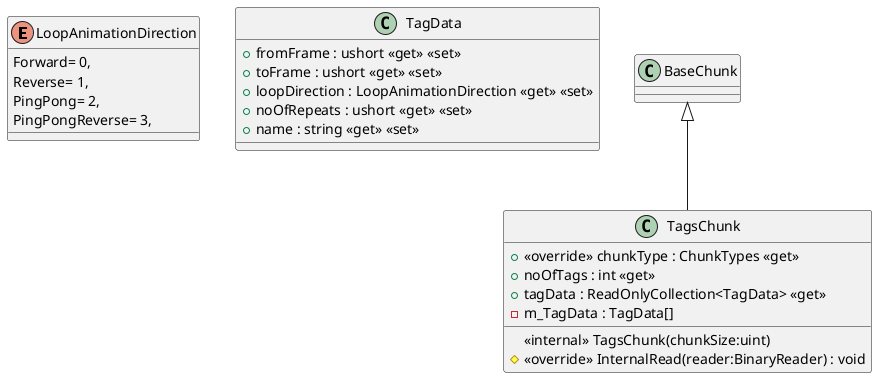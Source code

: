 @startuml
enum LoopAnimationDirection {
    Forward= 0,
    Reverse= 1,
    PingPong= 2,
    PingPongReverse= 3,
}
class TagData {
    + fromFrame : ushort <<get>> <<set>>
    + toFrame : ushort <<get>> <<set>>
    + loopDirection : LoopAnimationDirection <<get>> <<set>>
    + noOfRepeats : ushort <<get>> <<set>>
    + name : string <<get>> <<set>>
}
class TagsChunk {
    + <<override>> chunkType : ChunkTypes <<get>>
    + noOfTags : int <<get>>
    + tagData : ReadOnlyCollection<TagData> <<get>>
    - m_TagData : TagData[]
    <<internal>> TagsChunk(chunkSize:uint)
    # <<override>> InternalRead(reader:BinaryReader) : void
}
BaseChunk <|-- TagsChunk
@enduml
